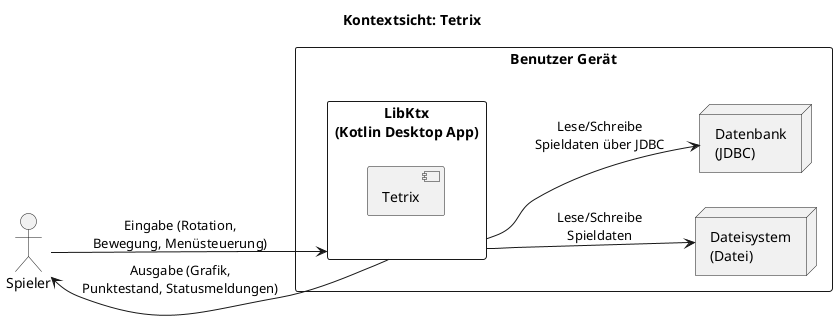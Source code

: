 @startuml
left to right direction

title Kontextsicht: Tetrix

actor Spieler as Player

rectangle "Benutzer Gerät" as Device {
    rectangle "LibKtx\n(Kotlin Desktop App)" as App {
      [Tetrix]
    }

node "Dateisystem\n(Datei)" as FS
node "Datenbank\n(JDBC)" as DB
}

Player --> App : Eingabe (Rotation,\nBewegung, Menüsteuerung)
App --> Player : Ausgabe (Grafik,\nPunktestand, Statusmeldungen)

App --> FS : Lese/Schreibe\nSpieldaten
App --> DB : Lese/Schreibe\nSpieldaten über JDBC
@enduml

